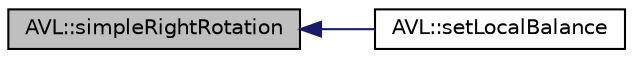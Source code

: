 digraph "AVL::simpleRightRotation"
{
  edge [fontname="Helvetica",fontsize="10",labelfontname="Helvetica",labelfontsize="10"];
  node [fontname="Helvetica",fontsize="10",shape=record];
  rankdir="LR";
  Node1 [label="AVL::simpleRightRotation",height=0.2,width=0.4,color="black", fillcolor="grey75", style="filled", fontcolor="black"];
  Node1 -> Node2 [dir="back",color="midnightblue",fontsize="10",style="solid"];
  Node2 [label="AVL::setLocalBalance",height=0.2,width=0.4,color="black", fillcolor="white", style="filled",URL="$class_a_v_l.html#a5ab72445ccd63eab4e46f08fd15ec59c"];
}
